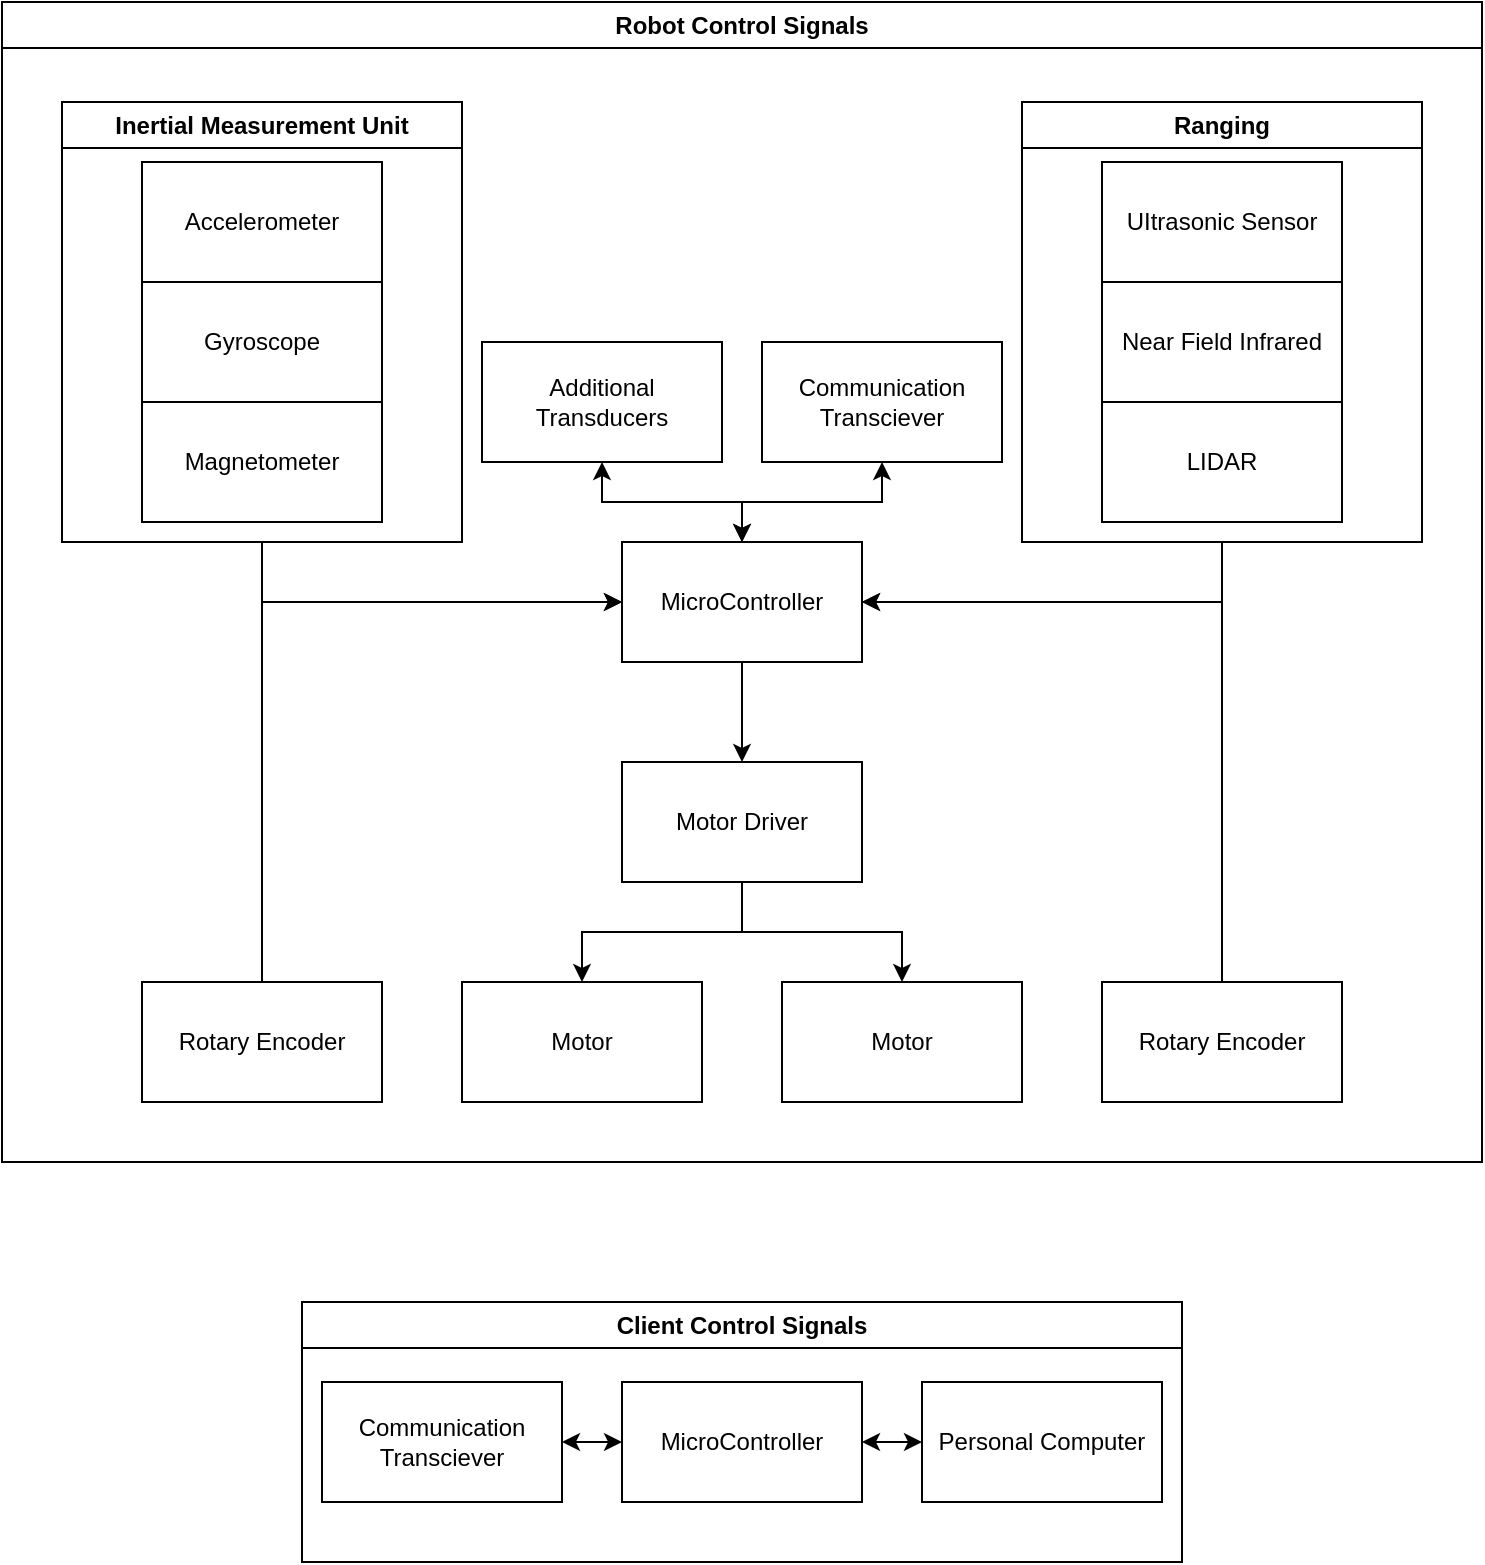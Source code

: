 <mxfile version="21.6.8" type="device">
  <diagram name="Page-1" id="tqtxS2Ez3ocnhssswBmb">
    <mxGraphModel dx="2462" dy="1003" grid="1" gridSize="10" guides="1" tooltips="1" connect="1" arrows="1" fold="1" page="1" pageScale="1" pageWidth="850" pageHeight="1100" math="0" shadow="0">
      <root>
        <mxCell id="0" />
        <mxCell id="1" parent="0" />
        <mxCell id="tV1nf71V3TujBMHyTpnP-17" style="edgeStyle=orthogonalEdgeStyle;rounded=0;orthogonalLoop=1;jettySize=auto;html=1;exitX=0.5;exitY=1;exitDx=0;exitDy=0;entryX=0.5;entryY=0;entryDx=0;entryDy=0;" edge="1" parent="1" source="tV1nf71V3TujBMHyTpnP-2" target="tV1nf71V3TujBMHyTpnP-3">
          <mxGeometry relative="1" as="geometry" />
        </mxCell>
        <mxCell id="tV1nf71V3TujBMHyTpnP-2" value="MicroController" style="rounded=0;whiteSpace=wrap;html=1;" vertex="1" parent="1">
          <mxGeometry x="350" y="310" width="120" height="60" as="geometry" />
        </mxCell>
        <mxCell id="tV1nf71V3TujBMHyTpnP-15" style="edgeStyle=orthogonalEdgeStyle;rounded=0;orthogonalLoop=1;jettySize=auto;html=1;exitX=0.5;exitY=1;exitDx=0;exitDy=0;entryX=0.5;entryY=0;entryDx=0;entryDy=0;" edge="1" parent="1" source="tV1nf71V3TujBMHyTpnP-3" target="tV1nf71V3TujBMHyTpnP-5">
          <mxGeometry relative="1" as="geometry" />
        </mxCell>
        <mxCell id="tV1nf71V3TujBMHyTpnP-16" style="edgeStyle=orthogonalEdgeStyle;rounded=0;orthogonalLoop=1;jettySize=auto;html=1;exitX=0.5;exitY=1;exitDx=0;exitDy=0;entryX=0.5;entryY=0;entryDx=0;entryDy=0;" edge="1" parent="1" source="tV1nf71V3TujBMHyTpnP-3" target="tV1nf71V3TujBMHyTpnP-4">
          <mxGeometry relative="1" as="geometry" />
        </mxCell>
        <mxCell id="tV1nf71V3TujBMHyTpnP-3" value="Motor Driver" style="rounded=0;whiteSpace=wrap;html=1;" vertex="1" parent="1">
          <mxGeometry x="350" y="420" width="120" height="60" as="geometry" />
        </mxCell>
        <mxCell id="tV1nf71V3TujBMHyTpnP-4" value="Motor" style="rounded=0;whiteSpace=wrap;html=1;" vertex="1" parent="1">
          <mxGeometry x="430" y="530" width="120" height="60" as="geometry" />
        </mxCell>
        <mxCell id="tV1nf71V3TujBMHyTpnP-5" value="Motor" style="rounded=0;whiteSpace=wrap;html=1;" vertex="1" parent="1">
          <mxGeometry x="270" y="530" width="120" height="60" as="geometry" />
        </mxCell>
        <mxCell id="tV1nf71V3TujBMHyTpnP-20" style="edgeStyle=orthogonalEdgeStyle;rounded=0;orthogonalLoop=1;jettySize=auto;html=1;exitX=0.5;exitY=0;exitDx=0;exitDy=0;entryX=1;entryY=0.5;entryDx=0;entryDy=0;" edge="1" parent="1" source="tV1nf71V3TujBMHyTpnP-9" target="tV1nf71V3TujBMHyTpnP-2">
          <mxGeometry relative="1" as="geometry" />
        </mxCell>
        <mxCell id="tV1nf71V3TujBMHyTpnP-9" value="Rotary Encoder" style="rounded=0;whiteSpace=wrap;html=1;" vertex="1" parent="1">
          <mxGeometry x="590" y="530" width="120" height="60" as="geometry" />
        </mxCell>
        <mxCell id="tV1nf71V3TujBMHyTpnP-21" style="edgeStyle=orthogonalEdgeStyle;rounded=0;orthogonalLoop=1;jettySize=auto;html=1;exitX=0.5;exitY=1;exitDx=0;exitDy=0;entryX=0;entryY=0.5;entryDx=0;entryDy=0;" edge="1" parent="1" source="tV1nf71V3TujBMHyTpnP-11" target="tV1nf71V3TujBMHyTpnP-2">
          <mxGeometry relative="1" as="geometry" />
        </mxCell>
        <mxCell id="tV1nf71V3TujBMHyTpnP-11" value="Inertial Measurement Unit" style="swimlane;whiteSpace=wrap;html=1;" vertex="1" parent="1">
          <mxGeometry x="70" y="90" width="200" height="220" as="geometry" />
        </mxCell>
        <mxCell id="tV1nf71V3TujBMHyTpnP-12" value="Accelerometer" style="rounded=0;whiteSpace=wrap;html=1;" vertex="1" parent="tV1nf71V3TujBMHyTpnP-11">
          <mxGeometry x="40" y="30" width="120" height="60" as="geometry" />
        </mxCell>
        <mxCell id="tV1nf71V3TujBMHyTpnP-13" value="Gyroscope" style="rounded=0;whiteSpace=wrap;html=1;" vertex="1" parent="tV1nf71V3TujBMHyTpnP-11">
          <mxGeometry x="40" y="90" width="120" height="60" as="geometry" />
        </mxCell>
        <mxCell id="tV1nf71V3TujBMHyTpnP-14" value="Magnetometer" style="rounded=0;whiteSpace=wrap;html=1;" vertex="1" parent="tV1nf71V3TujBMHyTpnP-11">
          <mxGeometry x="40" y="150" width="120" height="60" as="geometry" />
        </mxCell>
        <mxCell id="tV1nf71V3TujBMHyTpnP-19" style="edgeStyle=orthogonalEdgeStyle;rounded=0;orthogonalLoop=1;jettySize=auto;html=1;exitX=0.5;exitY=0;exitDx=0;exitDy=0;entryX=0;entryY=0.5;entryDx=0;entryDy=0;" edge="1" parent="1" source="tV1nf71V3TujBMHyTpnP-18" target="tV1nf71V3TujBMHyTpnP-2">
          <mxGeometry relative="1" as="geometry" />
        </mxCell>
        <mxCell id="tV1nf71V3TujBMHyTpnP-18" value="Rotary Encoder" style="rounded=0;whiteSpace=wrap;html=1;" vertex="1" parent="1">
          <mxGeometry x="110" y="530" width="120" height="60" as="geometry" />
        </mxCell>
        <mxCell id="tV1nf71V3TujBMHyTpnP-26" style="edgeStyle=orthogonalEdgeStyle;rounded=0;orthogonalLoop=1;jettySize=auto;html=1;exitX=0.5;exitY=1;exitDx=0;exitDy=0;entryX=1;entryY=0.5;entryDx=0;entryDy=0;" edge="1" parent="1" source="tV1nf71V3TujBMHyTpnP-22" target="tV1nf71V3TujBMHyTpnP-2">
          <mxGeometry relative="1" as="geometry" />
        </mxCell>
        <mxCell id="tV1nf71V3TujBMHyTpnP-22" value="Ranging" style="swimlane;whiteSpace=wrap;html=1;" vertex="1" parent="1">
          <mxGeometry x="550" y="90" width="200" height="220" as="geometry" />
        </mxCell>
        <mxCell id="tV1nf71V3TujBMHyTpnP-23" value="UItrasonic Sensor" style="rounded=0;whiteSpace=wrap;html=1;" vertex="1" parent="tV1nf71V3TujBMHyTpnP-22">
          <mxGeometry x="40" y="30" width="120" height="60" as="geometry" />
        </mxCell>
        <mxCell id="tV1nf71V3TujBMHyTpnP-24" value="Near Field Infrared" style="rounded=0;whiteSpace=wrap;html=1;" vertex="1" parent="tV1nf71V3TujBMHyTpnP-22">
          <mxGeometry x="40" y="90" width="120" height="60" as="geometry" />
        </mxCell>
        <mxCell id="tV1nf71V3TujBMHyTpnP-25" value="LIDAR" style="rounded=0;whiteSpace=wrap;html=1;" vertex="1" parent="tV1nf71V3TujBMHyTpnP-22">
          <mxGeometry x="40" y="150" width="120" height="60" as="geometry" />
        </mxCell>
        <mxCell id="tV1nf71V3TujBMHyTpnP-29" style="edgeStyle=orthogonalEdgeStyle;rounded=0;orthogonalLoop=1;jettySize=auto;html=1;exitX=0.5;exitY=1;exitDx=0;exitDy=0;entryX=0.5;entryY=0;entryDx=0;entryDy=0;startArrow=classic;startFill=1;" edge="1" parent="1" source="tV1nf71V3TujBMHyTpnP-27" target="tV1nf71V3TujBMHyTpnP-2">
          <mxGeometry relative="1" as="geometry" />
        </mxCell>
        <mxCell id="tV1nf71V3TujBMHyTpnP-27" value="Additional Transducers" style="rounded=0;whiteSpace=wrap;html=1;" vertex="1" parent="1">
          <mxGeometry x="280" y="210" width="120" height="60" as="geometry" />
        </mxCell>
        <mxCell id="tV1nf71V3TujBMHyTpnP-30" style="edgeStyle=orthogonalEdgeStyle;rounded=0;orthogonalLoop=1;jettySize=auto;html=1;exitX=0.5;exitY=1;exitDx=0;exitDy=0;entryX=0.5;entryY=0;entryDx=0;entryDy=0;startArrow=classic;startFill=1;" edge="1" parent="1" source="tV1nf71V3TujBMHyTpnP-28" target="tV1nf71V3TujBMHyTpnP-2">
          <mxGeometry relative="1" as="geometry" />
        </mxCell>
        <mxCell id="tV1nf71V3TujBMHyTpnP-28" value="Communication Transciever" style="rounded=0;whiteSpace=wrap;html=1;" vertex="1" parent="1">
          <mxGeometry x="420" y="210" width="120" height="60" as="geometry" />
        </mxCell>
        <mxCell id="tV1nf71V3TujBMHyTpnP-36" value="" style="edgeStyle=orthogonalEdgeStyle;rounded=0;orthogonalLoop=1;jettySize=auto;html=1;startArrow=classic;startFill=1;" edge="1" parent="1" source="tV1nf71V3TujBMHyTpnP-32" target="tV1nf71V3TujBMHyTpnP-34">
          <mxGeometry relative="1" as="geometry" />
        </mxCell>
        <mxCell id="tV1nf71V3TujBMHyTpnP-32" value="MicroController" style="rounded=0;whiteSpace=wrap;html=1;" vertex="1" parent="1">
          <mxGeometry x="350" y="730" width="120" height="60" as="geometry" />
        </mxCell>
        <mxCell id="tV1nf71V3TujBMHyTpnP-35" value="" style="edgeStyle=orthogonalEdgeStyle;rounded=0;orthogonalLoop=1;jettySize=auto;html=1;startArrow=classic;startFill=1;" edge="1" parent="1" source="tV1nf71V3TujBMHyTpnP-33" target="tV1nf71V3TujBMHyTpnP-32">
          <mxGeometry relative="1" as="geometry" />
        </mxCell>
        <mxCell id="tV1nf71V3TujBMHyTpnP-33" value="Communication Transciever" style="rounded=0;whiteSpace=wrap;html=1;" vertex="1" parent="1">
          <mxGeometry x="200" y="730" width="120" height="60" as="geometry" />
        </mxCell>
        <mxCell id="tV1nf71V3TujBMHyTpnP-34" value="Personal Computer" style="rounded=0;whiteSpace=wrap;html=1;" vertex="1" parent="1">
          <mxGeometry x="500" y="730" width="120" height="60" as="geometry" />
        </mxCell>
        <mxCell id="tV1nf71V3TujBMHyTpnP-37" value="Robot Control Signals" style="swimlane;whiteSpace=wrap;html=1;" vertex="1" parent="1">
          <mxGeometry x="40" y="40" width="740" height="580" as="geometry" />
        </mxCell>
        <mxCell id="tV1nf71V3TujBMHyTpnP-38" value="Client Control Signals" style="swimlane;whiteSpace=wrap;html=1;" vertex="1" parent="1">
          <mxGeometry x="190" y="690" width="440" height="130" as="geometry" />
        </mxCell>
      </root>
    </mxGraphModel>
  </diagram>
</mxfile>
